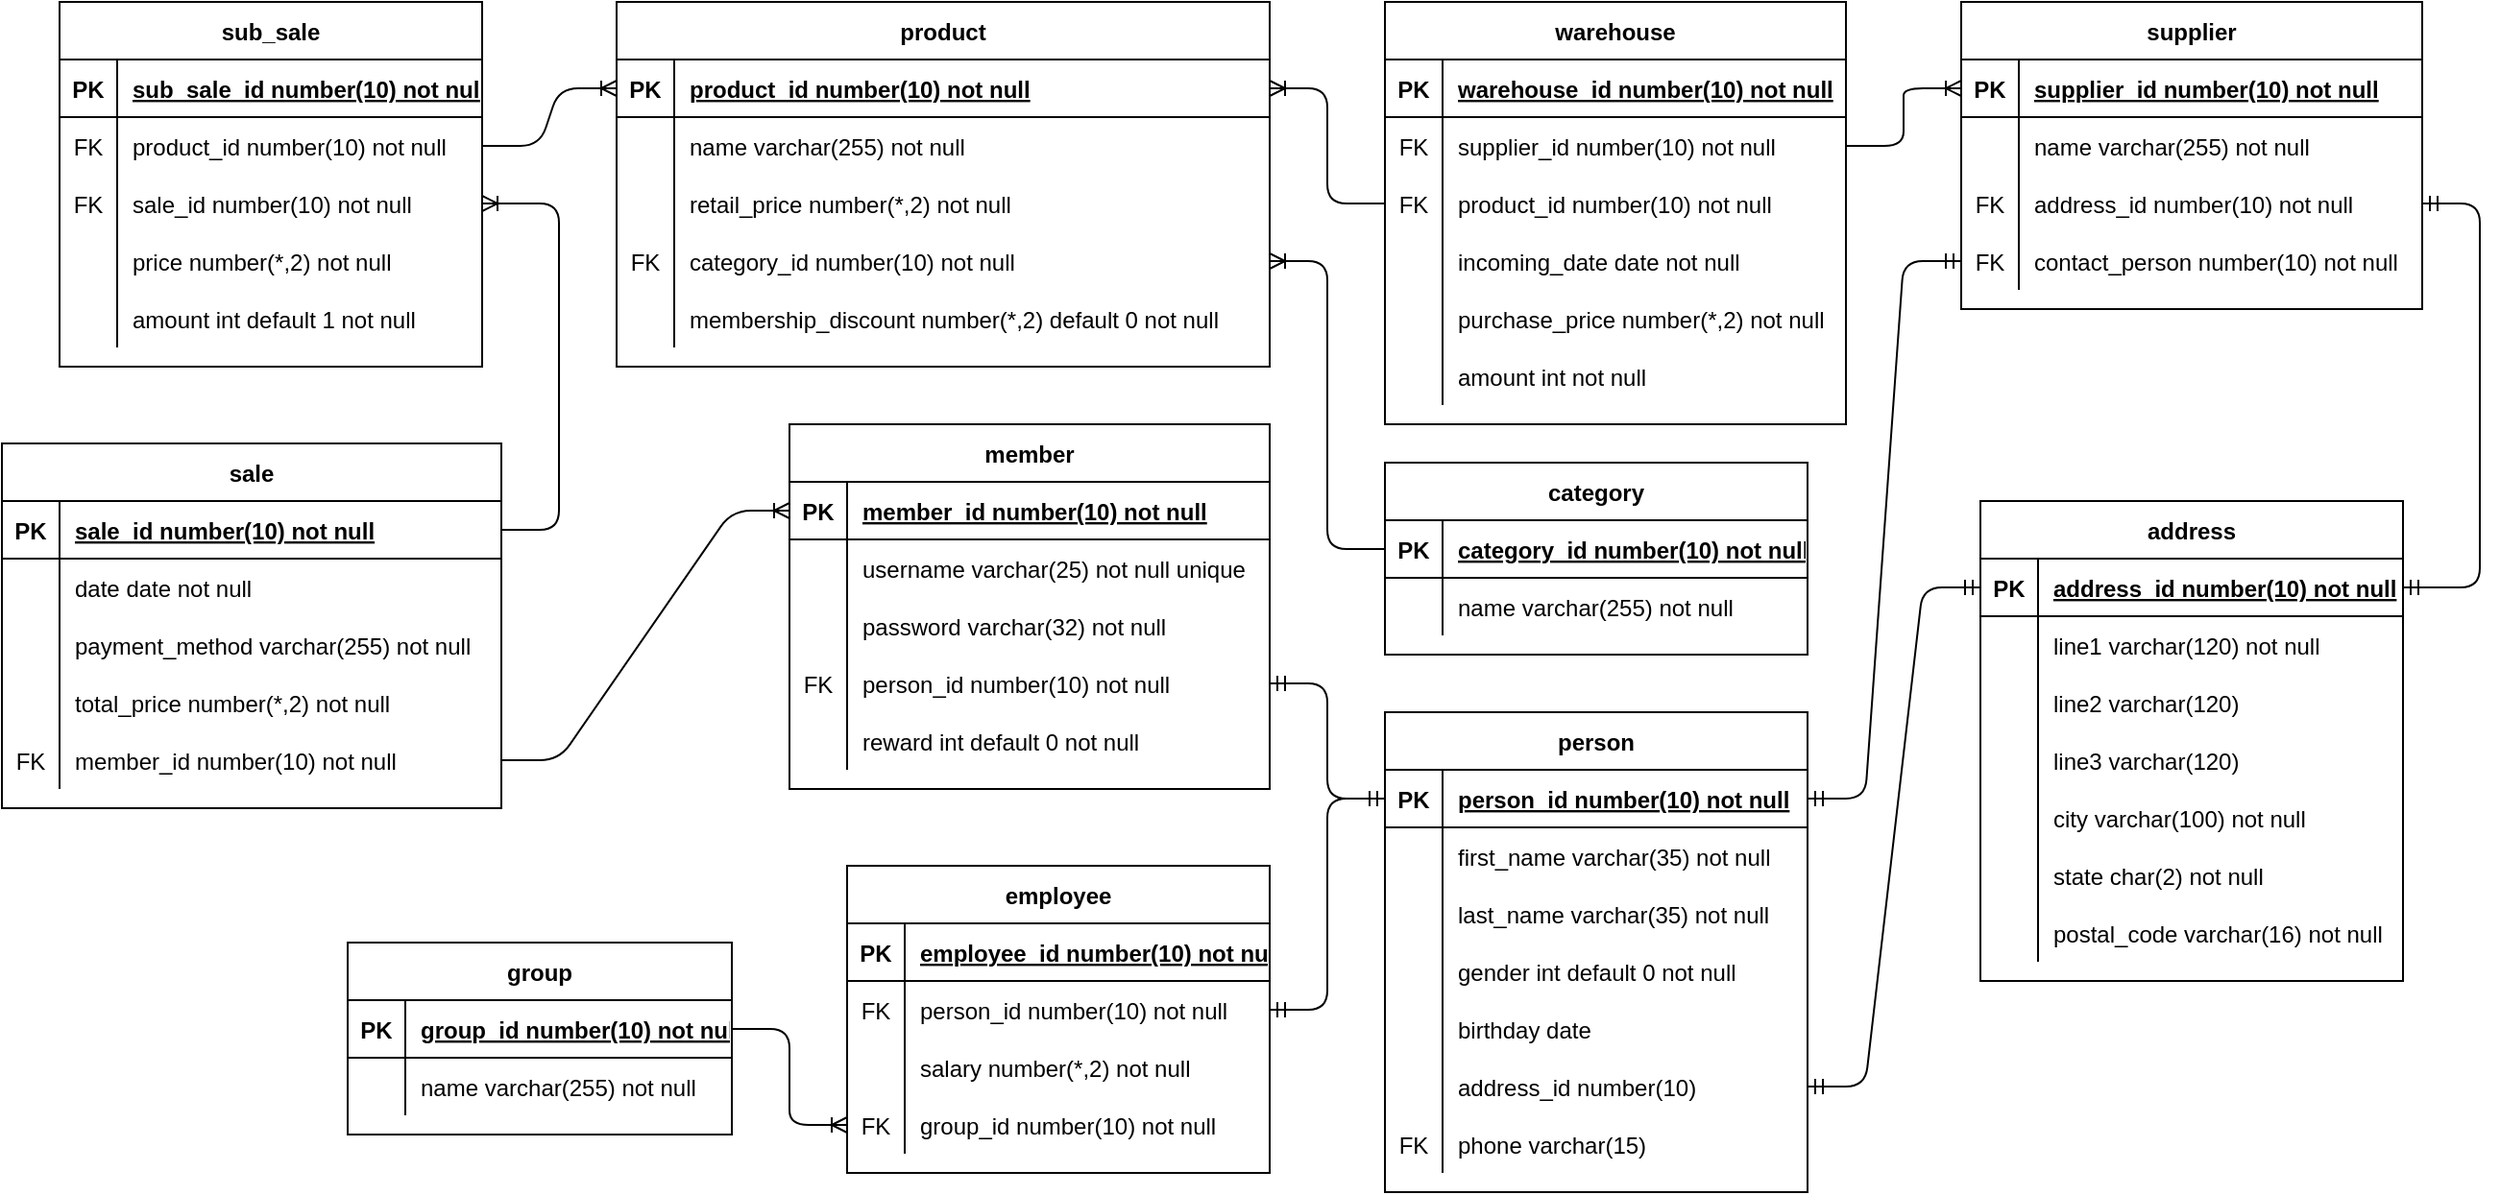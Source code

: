 <mxfile version="13.10.1" type="github">
  <diagram id="R2lEEEUBdFMjLlhIrx00" name="Page-1">
    <mxGraphModel dx="1264" dy="859" grid="1" gridSize="10" guides="1" tooltips="1" connect="1" arrows="1" fold="1" page="1" pageScale="1" pageWidth="850" pageHeight="1100" math="0" shadow="0" extFonts="Permanent Marker^https://fonts.googleapis.com/css?family=Permanent+Marker">
      <root>
        <mxCell id="0" />
        <mxCell id="1" parent="0" />
        <mxCell id="c54aU1fW1MPIw-2IBhwv-1" value="address" style="shape=table;startSize=30;container=1;collapsible=1;childLayout=tableLayout;fixedRows=1;rowLines=0;fontStyle=1;align=center;resizeLast=1;" parent="1" vertex="1">
          <mxGeometry x="1110" y="340" width="220" height="250" as="geometry" />
        </mxCell>
        <mxCell id="c54aU1fW1MPIw-2IBhwv-2" value="" style="shape=partialRectangle;collapsible=0;dropTarget=0;pointerEvents=0;fillColor=none;top=0;left=0;bottom=1;right=0;points=[[0,0.5],[1,0.5]];portConstraint=eastwest;" parent="c54aU1fW1MPIw-2IBhwv-1" vertex="1">
          <mxGeometry y="30" width="220" height="30" as="geometry" />
        </mxCell>
        <mxCell id="c54aU1fW1MPIw-2IBhwv-3" value="PK" style="shape=partialRectangle;connectable=0;fillColor=none;top=0;left=0;bottom=0;right=0;fontStyle=1;overflow=hidden;" parent="c54aU1fW1MPIw-2IBhwv-2" vertex="1">
          <mxGeometry width="30" height="30" as="geometry" />
        </mxCell>
        <mxCell id="c54aU1fW1MPIw-2IBhwv-4" value="address_id number(10) not null" style="shape=partialRectangle;connectable=0;fillColor=none;top=0;left=0;bottom=0;right=0;align=left;spacingLeft=6;fontStyle=5;overflow=hidden;" parent="c54aU1fW1MPIw-2IBhwv-2" vertex="1">
          <mxGeometry x="30" width="190" height="30" as="geometry" />
        </mxCell>
        <mxCell id="c54aU1fW1MPIw-2IBhwv-5" value="" style="shape=partialRectangle;collapsible=0;dropTarget=0;pointerEvents=0;fillColor=none;top=0;left=0;bottom=0;right=0;points=[[0,0.5],[1,0.5]];portConstraint=eastwest;" parent="c54aU1fW1MPIw-2IBhwv-1" vertex="1">
          <mxGeometry y="60" width="220" height="30" as="geometry" />
        </mxCell>
        <mxCell id="c54aU1fW1MPIw-2IBhwv-6" value="" style="shape=partialRectangle;connectable=0;fillColor=none;top=0;left=0;bottom=0;right=0;editable=1;overflow=hidden;" parent="c54aU1fW1MPIw-2IBhwv-5" vertex="1">
          <mxGeometry width="30" height="30" as="geometry" />
        </mxCell>
        <mxCell id="c54aU1fW1MPIw-2IBhwv-7" value="line1 varchar(120) not null" style="shape=partialRectangle;connectable=0;fillColor=none;top=0;left=0;bottom=0;right=0;align=left;spacingLeft=6;overflow=hidden;" parent="c54aU1fW1MPIw-2IBhwv-5" vertex="1">
          <mxGeometry x="30" width="190" height="30" as="geometry" />
        </mxCell>
        <mxCell id="c54aU1fW1MPIw-2IBhwv-8" value="" style="shape=partialRectangle;collapsible=0;dropTarget=0;pointerEvents=0;fillColor=none;top=0;left=0;bottom=0;right=0;points=[[0,0.5],[1,0.5]];portConstraint=eastwest;" parent="c54aU1fW1MPIw-2IBhwv-1" vertex="1">
          <mxGeometry y="90" width="220" height="30" as="geometry" />
        </mxCell>
        <mxCell id="c54aU1fW1MPIw-2IBhwv-9" value="" style="shape=partialRectangle;connectable=0;fillColor=none;top=0;left=0;bottom=0;right=0;editable=1;overflow=hidden;" parent="c54aU1fW1MPIw-2IBhwv-8" vertex="1">
          <mxGeometry width="30" height="30" as="geometry" />
        </mxCell>
        <mxCell id="c54aU1fW1MPIw-2IBhwv-10" value="line2 varchar(120)" style="shape=partialRectangle;connectable=0;fillColor=none;top=0;left=0;bottom=0;right=0;align=left;spacingLeft=6;overflow=hidden;" parent="c54aU1fW1MPIw-2IBhwv-8" vertex="1">
          <mxGeometry x="30" width="190" height="30" as="geometry" />
        </mxCell>
        <mxCell id="c54aU1fW1MPIw-2IBhwv-11" value="" style="shape=partialRectangle;collapsible=0;dropTarget=0;pointerEvents=0;fillColor=none;top=0;left=0;bottom=0;right=0;points=[[0,0.5],[1,0.5]];portConstraint=eastwest;" parent="c54aU1fW1MPIw-2IBhwv-1" vertex="1">
          <mxGeometry y="120" width="220" height="30" as="geometry" />
        </mxCell>
        <mxCell id="c54aU1fW1MPIw-2IBhwv-12" value="" style="shape=partialRectangle;connectable=0;fillColor=none;top=0;left=0;bottom=0;right=0;editable=1;overflow=hidden;" parent="c54aU1fW1MPIw-2IBhwv-11" vertex="1">
          <mxGeometry width="30" height="30" as="geometry" />
        </mxCell>
        <mxCell id="c54aU1fW1MPIw-2IBhwv-13" value="line3 varchar(120)" style="shape=partialRectangle;connectable=0;fillColor=none;top=0;left=0;bottom=0;right=0;align=left;spacingLeft=6;overflow=hidden;" parent="c54aU1fW1MPIw-2IBhwv-11" vertex="1">
          <mxGeometry x="30" width="190" height="30" as="geometry" />
        </mxCell>
        <mxCell id="c54aU1fW1MPIw-2IBhwv-14" value="" style="shape=partialRectangle;collapsible=0;dropTarget=0;pointerEvents=0;fillColor=none;top=0;left=0;bottom=0;right=0;points=[[0,0.5],[1,0.5]];portConstraint=eastwest;" parent="c54aU1fW1MPIw-2IBhwv-1" vertex="1">
          <mxGeometry y="150" width="220" height="30" as="geometry" />
        </mxCell>
        <mxCell id="c54aU1fW1MPIw-2IBhwv-15" value="" style="shape=partialRectangle;connectable=0;fillColor=none;top=0;left=0;bottom=0;right=0;editable=1;overflow=hidden;" parent="c54aU1fW1MPIw-2IBhwv-14" vertex="1">
          <mxGeometry width="30" height="30" as="geometry" />
        </mxCell>
        <mxCell id="c54aU1fW1MPIw-2IBhwv-16" value="city varchar(100) not null" style="shape=partialRectangle;connectable=0;fillColor=none;top=0;left=0;bottom=0;right=0;align=left;spacingLeft=6;overflow=hidden;" parent="c54aU1fW1MPIw-2IBhwv-14" vertex="1">
          <mxGeometry x="30" width="190" height="30" as="geometry" />
        </mxCell>
        <mxCell id="c54aU1fW1MPIw-2IBhwv-17" value="" style="shape=partialRectangle;collapsible=0;dropTarget=0;pointerEvents=0;fillColor=none;top=0;left=0;bottom=0;right=0;points=[[0,0.5],[1,0.5]];portConstraint=eastwest;" parent="c54aU1fW1MPIw-2IBhwv-1" vertex="1">
          <mxGeometry y="180" width="220" height="30" as="geometry" />
        </mxCell>
        <mxCell id="c54aU1fW1MPIw-2IBhwv-18" value="" style="shape=partialRectangle;connectable=0;fillColor=none;top=0;left=0;bottom=0;right=0;editable=1;overflow=hidden;" parent="c54aU1fW1MPIw-2IBhwv-17" vertex="1">
          <mxGeometry width="30" height="30" as="geometry" />
        </mxCell>
        <mxCell id="c54aU1fW1MPIw-2IBhwv-19" value="state char(2) not null" style="shape=partialRectangle;connectable=0;fillColor=none;top=0;left=0;bottom=0;right=0;align=left;spacingLeft=6;overflow=hidden;" parent="c54aU1fW1MPIw-2IBhwv-17" vertex="1">
          <mxGeometry x="30" width="190" height="30" as="geometry" />
        </mxCell>
        <mxCell id="c54aU1fW1MPIw-2IBhwv-20" value="" style="shape=partialRectangle;collapsible=0;dropTarget=0;pointerEvents=0;fillColor=none;top=0;left=0;bottom=0;right=0;points=[[0,0.5],[1,0.5]];portConstraint=eastwest;" parent="c54aU1fW1MPIw-2IBhwv-1" vertex="1">
          <mxGeometry y="210" width="220" height="30" as="geometry" />
        </mxCell>
        <mxCell id="c54aU1fW1MPIw-2IBhwv-21" value="" style="shape=partialRectangle;connectable=0;fillColor=none;top=0;left=0;bottom=0;right=0;editable=1;overflow=hidden;" parent="c54aU1fW1MPIw-2IBhwv-20" vertex="1">
          <mxGeometry width="30" height="30" as="geometry" />
        </mxCell>
        <mxCell id="c54aU1fW1MPIw-2IBhwv-22" value="postal_code varchar(16) not null" style="shape=partialRectangle;connectable=0;fillColor=none;top=0;left=0;bottom=0;right=0;align=left;spacingLeft=6;overflow=hidden;" parent="c54aU1fW1MPIw-2IBhwv-20" vertex="1">
          <mxGeometry x="30" width="190" height="30" as="geometry" />
        </mxCell>
        <mxCell id="c54aU1fW1MPIw-2IBhwv-23" value="person" style="shape=table;startSize=30;container=1;collapsible=1;childLayout=tableLayout;fixedRows=1;rowLines=0;fontStyle=1;align=center;resizeLast=1;" parent="1" vertex="1">
          <mxGeometry x="800" y="450" width="220" height="250" as="geometry" />
        </mxCell>
        <mxCell id="c54aU1fW1MPIw-2IBhwv-24" value="" style="shape=partialRectangle;collapsible=0;dropTarget=0;pointerEvents=0;fillColor=none;top=0;left=0;bottom=1;right=0;points=[[0,0.5],[1,0.5]];portConstraint=eastwest;" parent="c54aU1fW1MPIw-2IBhwv-23" vertex="1">
          <mxGeometry y="30" width="220" height="30" as="geometry" />
        </mxCell>
        <mxCell id="c54aU1fW1MPIw-2IBhwv-25" value="PK" style="shape=partialRectangle;connectable=0;fillColor=none;top=0;left=0;bottom=0;right=0;fontStyle=1;overflow=hidden;" parent="c54aU1fW1MPIw-2IBhwv-24" vertex="1">
          <mxGeometry width="30" height="30" as="geometry" />
        </mxCell>
        <mxCell id="c54aU1fW1MPIw-2IBhwv-26" value="person_id number(10) not null" style="shape=partialRectangle;connectable=0;fillColor=none;top=0;left=0;bottom=0;right=0;align=left;spacingLeft=6;fontStyle=5;overflow=hidden;" parent="c54aU1fW1MPIw-2IBhwv-24" vertex="1">
          <mxGeometry x="30" width="190" height="30" as="geometry" />
        </mxCell>
        <mxCell id="c54aU1fW1MPIw-2IBhwv-27" value="" style="shape=partialRectangle;collapsible=0;dropTarget=0;pointerEvents=0;fillColor=none;top=0;left=0;bottom=0;right=0;points=[[0,0.5],[1,0.5]];portConstraint=eastwest;" parent="c54aU1fW1MPIw-2IBhwv-23" vertex="1">
          <mxGeometry y="60" width="220" height="30" as="geometry" />
        </mxCell>
        <mxCell id="c54aU1fW1MPIw-2IBhwv-28" value="" style="shape=partialRectangle;connectable=0;fillColor=none;top=0;left=0;bottom=0;right=0;editable=1;overflow=hidden;" parent="c54aU1fW1MPIw-2IBhwv-27" vertex="1">
          <mxGeometry width="30" height="30" as="geometry" />
        </mxCell>
        <mxCell id="c54aU1fW1MPIw-2IBhwv-29" value="first_name varchar(35) not null" style="shape=partialRectangle;connectable=0;fillColor=none;top=0;left=0;bottom=0;right=0;align=left;spacingLeft=6;overflow=hidden;" parent="c54aU1fW1MPIw-2IBhwv-27" vertex="1">
          <mxGeometry x="30" width="190" height="30" as="geometry" />
        </mxCell>
        <mxCell id="c54aU1fW1MPIw-2IBhwv-30" value="" style="shape=partialRectangle;collapsible=0;dropTarget=0;pointerEvents=0;fillColor=none;top=0;left=0;bottom=0;right=0;points=[[0,0.5],[1,0.5]];portConstraint=eastwest;" parent="c54aU1fW1MPIw-2IBhwv-23" vertex="1">
          <mxGeometry y="90" width="220" height="30" as="geometry" />
        </mxCell>
        <mxCell id="c54aU1fW1MPIw-2IBhwv-31" value="" style="shape=partialRectangle;connectable=0;fillColor=none;top=0;left=0;bottom=0;right=0;editable=1;overflow=hidden;" parent="c54aU1fW1MPIw-2IBhwv-30" vertex="1">
          <mxGeometry width="30" height="30" as="geometry" />
        </mxCell>
        <mxCell id="c54aU1fW1MPIw-2IBhwv-32" value="last_name varchar(35) not null" style="shape=partialRectangle;connectable=0;fillColor=none;top=0;left=0;bottom=0;right=0;align=left;spacingLeft=6;overflow=hidden;" parent="c54aU1fW1MPIw-2IBhwv-30" vertex="1">
          <mxGeometry x="30" width="190" height="30" as="geometry" />
        </mxCell>
        <mxCell id="c54aU1fW1MPIw-2IBhwv-33" value="" style="shape=partialRectangle;collapsible=0;dropTarget=0;pointerEvents=0;fillColor=none;top=0;left=0;bottom=0;right=0;points=[[0,0.5],[1,0.5]];portConstraint=eastwest;" parent="c54aU1fW1MPIw-2IBhwv-23" vertex="1">
          <mxGeometry y="120" width="220" height="30" as="geometry" />
        </mxCell>
        <mxCell id="c54aU1fW1MPIw-2IBhwv-34" value="" style="shape=partialRectangle;connectable=0;fillColor=none;top=0;left=0;bottom=0;right=0;editable=1;overflow=hidden;" parent="c54aU1fW1MPIw-2IBhwv-33" vertex="1">
          <mxGeometry width="30" height="30" as="geometry" />
        </mxCell>
        <mxCell id="c54aU1fW1MPIw-2IBhwv-35" value="gender int default 0 not null" style="shape=partialRectangle;connectable=0;fillColor=none;top=0;left=0;bottom=0;right=0;align=left;spacingLeft=6;overflow=hidden;" parent="c54aU1fW1MPIw-2IBhwv-33" vertex="1">
          <mxGeometry x="30" width="190" height="30" as="geometry" />
        </mxCell>
        <mxCell id="c54aU1fW1MPIw-2IBhwv-36" value="" style="shape=partialRectangle;collapsible=0;dropTarget=0;pointerEvents=0;fillColor=none;top=0;left=0;bottom=0;right=0;points=[[0,0.5],[1,0.5]];portConstraint=eastwest;" parent="c54aU1fW1MPIw-2IBhwv-23" vertex="1">
          <mxGeometry y="150" width="220" height="30" as="geometry" />
        </mxCell>
        <mxCell id="c54aU1fW1MPIw-2IBhwv-37" value="" style="shape=partialRectangle;connectable=0;fillColor=none;top=0;left=0;bottom=0;right=0;editable=1;overflow=hidden;" parent="c54aU1fW1MPIw-2IBhwv-36" vertex="1">
          <mxGeometry width="30" height="30" as="geometry" />
        </mxCell>
        <mxCell id="c54aU1fW1MPIw-2IBhwv-38" value="birthday date" style="shape=partialRectangle;connectable=0;fillColor=none;top=0;left=0;bottom=0;right=0;align=left;spacingLeft=6;overflow=hidden;" parent="c54aU1fW1MPIw-2IBhwv-36" vertex="1">
          <mxGeometry x="30" width="190" height="30" as="geometry" />
        </mxCell>
        <mxCell id="c54aU1fW1MPIw-2IBhwv-39" value="" style="shape=partialRectangle;collapsible=0;dropTarget=0;pointerEvents=0;fillColor=none;top=0;left=0;bottom=0;right=0;points=[[0,0.5],[1,0.5]];portConstraint=eastwest;" parent="c54aU1fW1MPIw-2IBhwv-23" vertex="1">
          <mxGeometry y="180" width="220" height="30" as="geometry" />
        </mxCell>
        <mxCell id="c54aU1fW1MPIw-2IBhwv-40" value="" style="shape=partialRectangle;connectable=0;fillColor=none;top=0;left=0;bottom=0;right=0;editable=1;overflow=hidden;" parent="c54aU1fW1MPIw-2IBhwv-39" vertex="1">
          <mxGeometry width="30" height="30" as="geometry" />
        </mxCell>
        <mxCell id="c54aU1fW1MPIw-2IBhwv-41" value="address_id number(10)" style="shape=partialRectangle;connectable=0;fillColor=none;top=0;left=0;bottom=0;right=0;align=left;spacingLeft=6;overflow=hidden;" parent="c54aU1fW1MPIw-2IBhwv-39" vertex="1">
          <mxGeometry x="30" width="190" height="30" as="geometry" />
        </mxCell>
        <mxCell id="c54aU1fW1MPIw-2IBhwv-42" value="" style="shape=partialRectangle;collapsible=0;dropTarget=0;pointerEvents=0;fillColor=none;top=0;left=0;bottom=0;right=0;points=[[0,0.5],[1,0.5]];portConstraint=eastwest;" parent="c54aU1fW1MPIw-2IBhwv-23" vertex="1">
          <mxGeometry y="210" width="220" height="30" as="geometry" />
        </mxCell>
        <mxCell id="c54aU1fW1MPIw-2IBhwv-43" value="FK" style="shape=partialRectangle;connectable=0;fillColor=none;top=0;left=0;bottom=0;right=0;editable=1;overflow=hidden;" parent="c54aU1fW1MPIw-2IBhwv-42" vertex="1">
          <mxGeometry width="30" height="30" as="geometry" />
        </mxCell>
        <mxCell id="c54aU1fW1MPIw-2IBhwv-44" value="phone varchar(15)" style="shape=partialRectangle;connectable=0;fillColor=none;top=0;left=0;bottom=0;right=0;align=left;spacingLeft=6;overflow=hidden;" parent="c54aU1fW1MPIw-2IBhwv-42" vertex="1">
          <mxGeometry x="30" width="190" height="30" as="geometry" />
        </mxCell>
        <mxCell id="c54aU1fW1MPIw-2IBhwv-45" value="" style="edgeStyle=entityRelationEdgeStyle;fontSize=12;html=1;endArrow=ERmandOne;startArrow=ERmandOne;" parent="1" source="c54aU1fW1MPIw-2IBhwv-39" target="c54aU1fW1MPIw-2IBhwv-2" edge="1">
          <mxGeometry width="100" height="100" relative="1" as="geometry">
            <mxPoint x="-140" y="310" as="sourcePoint" />
            <mxPoint x="210" as="targetPoint" />
          </mxGeometry>
        </mxCell>
        <mxCell id="c54aU1fW1MPIw-2IBhwv-46" value="member" style="shape=table;startSize=30;container=1;collapsible=1;childLayout=tableLayout;fixedRows=1;rowLines=0;fontStyle=1;align=center;resizeLast=1;" parent="1" vertex="1">
          <mxGeometry x="490" y="300" width="250" height="190" as="geometry" />
        </mxCell>
        <mxCell id="c54aU1fW1MPIw-2IBhwv-47" value="" style="shape=partialRectangle;collapsible=0;dropTarget=0;pointerEvents=0;fillColor=none;top=0;left=0;bottom=1;right=0;points=[[0,0.5],[1,0.5]];portConstraint=eastwest;" parent="c54aU1fW1MPIw-2IBhwv-46" vertex="1">
          <mxGeometry y="30" width="250" height="30" as="geometry" />
        </mxCell>
        <mxCell id="c54aU1fW1MPIw-2IBhwv-48" value="PK" style="shape=partialRectangle;connectable=0;fillColor=none;top=0;left=0;bottom=0;right=0;fontStyle=1;overflow=hidden;" parent="c54aU1fW1MPIw-2IBhwv-47" vertex="1">
          <mxGeometry width="30" height="30" as="geometry" />
        </mxCell>
        <mxCell id="c54aU1fW1MPIw-2IBhwv-49" value="member_id number(10) not null" style="shape=partialRectangle;connectable=0;fillColor=none;top=0;left=0;bottom=0;right=0;align=left;spacingLeft=6;fontStyle=5;overflow=hidden;" parent="c54aU1fW1MPIw-2IBhwv-47" vertex="1">
          <mxGeometry x="30" width="220" height="30" as="geometry" />
        </mxCell>
        <mxCell id="c54aU1fW1MPIw-2IBhwv-50" value="" style="shape=partialRectangle;collapsible=0;dropTarget=0;pointerEvents=0;fillColor=none;top=0;left=0;bottom=0;right=0;points=[[0,0.5],[1,0.5]];portConstraint=eastwest;" parent="c54aU1fW1MPIw-2IBhwv-46" vertex="1">
          <mxGeometry y="60" width="250" height="30" as="geometry" />
        </mxCell>
        <mxCell id="c54aU1fW1MPIw-2IBhwv-51" value="" style="shape=partialRectangle;connectable=0;fillColor=none;top=0;left=0;bottom=0;right=0;editable=1;overflow=hidden;" parent="c54aU1fW1MPIw-2IBhwv-50" vertex="1">
          <mxGeometry width="30" height="30" as="geometry" />
        </mxCell>
        <mxCell id="c54aU1fW1MPIw-2IBhwv-52" value="username varchar(25) not null unique" style="shape=partialRectangle;connectable=0;fillColor=none;top=0;left=0;bottom=0;right=0;align=left;spacingLeft=6;overflow=hidden;" parent="c54aU1fW1MPIw-2IBhwv-50" vertex="1">
          <mxGeometry x="30" width="220" height="30" as="geometry" />
        </mxCell>
        <mxCell id="c54aU1fW1MPIw-2IBhwv-53" value="" style="shape=partialRectangle;collapsible=0;dropTarget=0;pointerEvents=0;fillColor=none;top=0;left=0;bottom=0;right=0;points=[[0,0.5],[1,0.5]];portConstraint=eastwest;" parent="c54aU1fW1MPIw-2IBhwv-46" vertex="1">
          <mxGeometry y="90" width="250" height="30" as="geometry" />
        </mxCell>
        <mxCell id="c54aU1fW1MPIw-2IBhwv-54" value="" style="shape=partialRectangle;connectable=0;fillColor=none;top=0;left=0;bottom=0;right=0;editable=1;overflow=hidden;" parent="c54aU1fW1MPIw-2IBhwv-53" vertex="1">
          <mxGeometry width="30" height="30" as="geometry" />
        </mxCell>
        <mxCell id="c54aU1fW1MPIw-2IBhwv-55" value="password varchar(32) not null" style="shape=partialRectangle;connectable=0;fillColor=none;top=0;left=0;bottom=0;right=0;align=left;spacingLeft=6;overflow=hidden;" parent="c54aU1fW1MPIw-2IBhwv-53" vertex="1">
          <mxGeometry x="30" width="220" height="30" as="geometry" />
        </mxCell>
        <mxCell id="c54aU1fW1MPIw-2IBhwv-56" value="" style="shape=partialRectangle;collapsible=0;dropTarget=0;pointerEvents=0;fillColor=none;top=0;left=0;bottom=0;right=0;points=[[0,0.5],[1,0.5]];portConstraint=eastwest;" parent="c54aU1fW1MPIw-2IBhwv-46" vertex="1">
          <mxGeometry y="120" width="250" height="30" as="geometry" />
        </mxCell>
        <mxCell id="c54aU1fW1MPIw-2IBhwv-57" value="FK" style="shape=partialRectangle;connectable=0;fillColor=none;top=0;left=0;bottom=0;right=0;editable=1;overflow=hidden;" parent="c54aU1fW1MPIw-2IBhwv-56" vertex="1">
          <mxGeometry width="30" height="30" as="geometry" />
        </mxCell>
        <mxCell id="c54aU1fW1MPIw-2IBhwv-58" value="person_id number(10) not null" style="shape=partialRectangle;connectable=0;fillColor=none;top=0;left=0;bottom=0;right=0;align=left;spacingLeft=6;overflow=hidden;" parent="c54aU1fW1MPIw-2IBhwv-56" vertex="1">
          <mxGeometry x="30" width="220" height="30" as="geometry" />
        </mxCell>
        <mxCell id="c54aU1fW1MPIw-2IBhwv-60" value="" style="shape=partialRectangle;collapsible=0;dropTarget=0;pointerEvents=0;fillColor=none;top=0;left=0;bottom=0;right=0;points=[[0,0.5],[1,0.5]];portConstraint=eastwest;" parent="c54aU1fW1MPIw-2IBhwv-46" vertex="1">
          <mxGeometry y="150" width="250" height="30" as="geometry" />
        </mxCell>
        <mxCell id="c54aU1fW1MPIw-2IBhwv-61" value="" style="shape=partialRectangle;connectable=0;fillColor=none;top=0;left=0;bottom=0;right=0;editable=1;overflow=hidden;" parent="c54aU1fW1MPIw-2IBhwv-60" vertex="1">
          <mxGeometry width="30" height="30" as="geometry" />
        </mxCell>
        <mxCell id="c54aU1fW1MPIw-2IBhwv-62" value="reward int default 0 not null" style="shape=partialRectangle;connectable=0;fillColor=none;top=0;left=0;bottom=0;right=0;align=left;spacingLeft=6;overflow=hidden;" parent="c54aU1fW1MPIw-2IBhwv-60" vertex="1">
          <mxGeometry x="30" width="220" height="30" as="geometry" />
        </mxCell>
        <mxCell id="c54aU1fW1MPIw-2IBhwv-63" value="" style="edgeStyle=entityRelationEdgeStyle;fontSize=12;html=1;endArrow=ERmandOne;startArrow=ERmandOne;" parent="1" source="c54aU1fW1MPIw-2IBhwv-24" target="c54aU1fW1MPIw-2IBhwv-56" edge="1">
          <mxGeometry width="100" height="100" relative="1" as="geometry">
            <mxPoint x="350" y="90" as="sourcePoint" />
            <mxPoint x="450" y="-10" as="targetPoint" />
          </mxGeometry>
        </mxCell>
        <mxCell id="c54aU1fW1MPIw-2IBhwv-65" value="employee" style="shape=table;startSize=30;container=1;collapsible=1;childLayout=tableLayout;fixedRows=1;rowLines=0;fontStyle=1;align=center;resizeLast=1;" parent="1" vertex="1">
          <mxGeometry x="520" y="530" width="220" height="160" as="geometry" />
        </mxCell>
        <mxCell id="c54aU1fW1MPIw-2IBhwv-66" value="" style="shape=partialRectangle;collapsible=0;dropTarget=0;pointerEvents=0;fillColor=none;top=0;left=0;bottom=1;right=0;points=[[0,0.5],[1,0.5]];portConstraint=eastwest;" parent="c54aU1fW1MPIw-2IBhwv-65" vertex="1">
          <mxGeometry y="30" width="220" height="30" as="geometry" />
        </mxCell>
        <mxCell id="c54aU1fW1MPIw-2IBhwv-67" value="PK" style="shape=partialRectangle;connectable=0;fillColor=none;top=0;left=0;bottom=0;right=0;fontStyle=1;overflow=hidden;" parent="c54aU1fW1MPIw-2IBhwv-66" vertex="1">
          <mxGeometry width="30" height="30" as="geometry" />
        </mxCell>
        <mxCell id="c54aU1fW1MPIw-2IBhwv-68" value="employee_id number(10) not null" style="shape=partialRectangle;connectable=0;fillColor=none;top=0;left=0;bottom=0;right=0;align=left;spacingLeft=6;fontStyle=5;overflow=hidden;" parent="c54aU1fW1MPIw-2IBhwv-66" vertex="1">
          <mxGeometry x="30" width="190" height="30" as="geometry" />
        </mxCell>
        <mxCell id="c54aU1fW1MPIw-2IBhwv-69" value="" style="shape=partialRectangle;collapsible=0;dropTarget=0;pointerEvents=0;fillColor=none;top=0;left=0;bottom=0;right=0;points=[[0,0.5],[1,0.5]];portConstraint=eastwest;" parent="c54aU1fW1MPIw-2IBhwv-65" vertex="1">
          <mxGeometry y="60" width="220" height="30" as="geometry" />
        </mxCell>
        <mxCell id="c54aU1fW1MPIw-2IBhwv-70" value="FK" style="shape=partialRectangle;connectable=0;fillColor=none;top=0;left=0;bottom=0;right=0;editable=1;overflow=hidden;" parent="c54aU1fW1MPIw-2IBhwv-69" vertex="1">
          <mxGeometry width="30" height="30" as="geometry" />
        </mxCell>
        <mxCell id="c54aU1fW1MPIw-2IBhwv-71" value="person_id number(10) not null" style="shape=partialRectangle;connectable=0;fillColor=none;top=0;left=0;bottom=0;right=0;align=left;spacingLeft=6;overflow=hidden;" parent="c54aU1fW1MPIw-2IBhwv-69" vertex="1">
          <mxGeometry x="30" width="190" height="30" as="geometry" />
        </mxCell>
        <mxCell id="c54aU1fW1MPIw-2IBhwv-72" value="" style="shape=partialRectangle;collapsible=0;dropTarget=0;pointerEvents=0;fillColor=none;top=0;left=0;bottom=0;right=0;points=[[0,0.5],[1,0.5]];portConstraint=eastwest;" parent="c54aU1fW1MPIw-2IBhwv-65" vertex="1">
          <mxGeometry y="90" width="220" height="30" as="geometry" />
        </mxCell>
        <mxCell id="c54aU1fW1MPIw-2IBhwv-73" value="" style="shape=partialRectangle;connectable=0;fillColor=none;top=0;left=0;bottom=0;right=0;editable=1;overflow=hidden;" parent="c54aU1fW1MPIw-2IBhwv-72" vertex="1">
          <mxGeometry width="30" height="30" as="geometry" />
        </mxCell>
        <mxCell id="c54aU1fW1MPIw-2IBhwv-74" value="salary number(*,2) not null" style="shape=partialRectangle;connectable=0;fillColor=none;top=0;left=0;bottom=0;right=0;align=left;spacingLeft=6;overflow=hidden;" parent="c54aU1fW1MPIw-2IBhwv-72" vertex="1">
          <mxGeometry x="30" width="190" height="30" as="geometry" />
        </mxCell>
        <mxCell id="c54aU1fW1MPIw-2IBhwv-75" value="" style="shape=partialRectangle;collapsible=0;dropTarget=0;pointerEvents=0;fillColor=none;top=0;left=0;bottom=0;right=0;points=[[0,0.5],[1,0.5]];portConstraint=eastwest;" parent="c54aU1fW1MPIw-2IBhwv-65" vertex="1">
          <mxGeometry y="120" width="220" height="30" as="geometry" />
        </mxCell>
        <mxCell id="c54aU1fW1MPIw-2IBhwv-76" value="FK" style="shape=partialRectangle;connectable=0;fillColor=none;top=0;left=0;bottom=0;right=0;editable=1;overflow=hidden;" parent="c54aU1fW1MPIw-2IBhwv-75" vertex="1">
          <mxGeometry width="30" height="30" as="geometry" />
        </mxCell>
        <mxCell id="c54aU1fW1MPIw-2IBhwv-77" value="group_id number(10) not null" style="shape=partialRectangle;connectable=0;fillColor=none;top=0;left=0;bottom=0;right=0;align=left;spacingLeft=6;overflow=hidden;" parent="c54aU1fW1MPIw-2IBhwv-75" vertex="1">
          <mxGeometry x="30" width="190" height="30" as="geometry" />
        </mxCell>
        <mxCell id="c54aU1fW1MPIw-2IBhwv-78" value="" style="edgeStyle=entityRelationEdgeStyle;fontSize=12;html=1;endArrow=ERmandOne;startArrow=ERmandOne;" parent="1" source="c54aU1fW1MPIw-2IBhwv-24" target="c54aU1fW1MPIw-2IBhwv-69" edge="1">
          <mxGeometry width="100" height="100" relative="1" as="geometry">
            <mxPoint x="210" y="455" as="sourcePoint" />
            <mxPoint x="150" y="225" as="targetPoint" />
          </mxGeometry>
        </mxCell>
        <mxCell id="c54aU1fW1MPIw-2IBhwv-79" value="group" style="shape=table;startSize=30;container=1;collapsible=1;childLayout=tableLayout;fixedRows=1;rowLines=0;fontStyle=1;align=center;resizeLast=1;" parent="1" vertex="1">
          <mxGeometry x="260" y="570" width="200" height="100" as="geometry" />
        </mxCell>
        <mxCell id="c54aU1fW1MPIw-2IBhwv-80" value="" style="shape=partialRectangle;collapsible=0;dropTarget=0;pointerEvents=0;fillColor=none;top=0;left=0;bottom=1;right=0;points=[[0,0.5],[1,0.5]];portConstraint=eastwest;" parent="c54aU1fW1MPIw-2IBhwv-79" vertex="1">
          <mxGeometry y="30" width="200" height="30" as="geometry" />
        </mxCell>
        <mxCell id="c54aU1fW1MPIw-2IBhwv-81" value="PK" style="shape=partialRectangle;connectable=0;fillColor=none;top=0;left=0;bottom=0;right=0;fontStyle=1;overflow=hidden;" parent="c54aU1fW1MPIw-2IBhwv-80" vertex="1">
          <mxGeometry width="30" height="30" as="geometry" />
        </mxCell>
        <mxCell id="c54aU1fW1MPIw-2IBhwv-82" value="group_id number(10) not null" style="shape=partialRectangle;connectable=0;fillColor=none;top=0;left=0;bottom=0;right=0;align=left;spacingLeft=6;fontStyle=5;overflow=hidden;" parent="c54aU1fW1MPIw-2IBhwv-80" vertex="1">
          <mxGeometry x="30" width="170" height="30" as="geometry" />
        </mxCell>
        <mxCell id="c54aU1fW1MPIw-2IBhwv-83" value="" style="shape=partialRectangle;collapsible=0;dropTarget=0;pointerEvents=0;fillColor=none;top=0;left=0;bottom=0;right=0;points=[[0,0.5],[1,0.5]];portConstraint=eastwest;" parent="c54aU1fW1MPIw-2IBhwv-79" vertex="1">
          <mxGeometry y="60" width="200" height="30" as="geometry" />
        </mxCell>
        <mxCell id="c54aU1fW1MPIw-2IBhwv-84" value="" style="shape=partialRectangle;connectable=0;fillColor=none;top=0;left=0;bottom=0;right=0;editable=1;overflow=hidden;" parent="c54aU1fW1MPIw-2IBhwv-83" vertex="1">
          <mxGeometry width="30" height="30" as="geometry" />
        </mxCell>
        <mxCell id="c54aU1fW1MPIw-2IBhwv-85" value="name varchar(255) not null" style="shape=partialRectangle;connectable=0;fillColor=none;top=0;left=0;bottom=0;right=0;align=left;spacingLeft=6;overflow=hidden;" parent="c54aU1fW1MPIw-2IBhwv-83" vertex="1">
          <mxGeometry x="30" width="170" height="30" as="geometry" />
        </mxCell>
        <mxCell id="c54aU1fW1MPIw-2IBhwv-92" value="" style="edgeStyle=entityRelationEdgeStyle;fontSize=12;html=1;endArrow=ERoneToMany;" parent="1" source="c54aU1fW1MPIw-2IBhwv-80" target="c54aU1fW1MPIw-2IBhwv-75" edge="1">
          <mxGeometry width="100" height="100" relative="1" as="geometry">
            <mxPoint x="240" y="780" as="sourcePoint" />
            <mxPoint x="340" y="435" as="targetPoint" />
          </mxGeometry>
        </mxCell>
        <mxCell id="c54aU1fW1MPIw-2IBhwv-93" value="category" style="shape=table;startSize=30;container=1;collapsible=1;childLayout=tableLayout;fixedRows=1;rowLines=0;fontStyle=1;align=center;resizeLast=1;" parent="1" vertex="1">
          <mxGeometry x="800" y="320" width="220" height="100" as="geometry" />
        </mxCell>
        <mxCell id="c54aU1fW1MPIw-2IBhwv-94" value="" style="shape=partialRectangle;collapsible=0;dropTarget=0;pointerEvents=0;fillColor=none;top=0;left=0;bottom=1;right=0;points=[[0,0.5],[1,0.5]];portConstraint=eastwest;" parent="c54aU1fW1MPIw-2IBhwv-93" vertex="1">
          <mxGeometry y="30" width="220" height="30" as="geometry" />
        </mxCell>
        <mxCell id="c54aU1fW1MPIw-2IBhwv-95" value="PK" style="shape=partialRectangle;connectable=0;fillColor=none;top=0;left=0;bottom=0;right=0;fontStyle=1;overflow=hidden;" parent="c54aU1fW1MPIw-2IBhwv-94" vertex="1">
          <mxGeometry width="30" height="30" as="geometry" />
        </mxCell>
        <mxCell id="c54aU1fW1MPIw-2IBhwv-96" value="category_id number(10) not null" style="shape=partialRectangle;connectable=0;fillColor=none;top=0;left=0;bottom=0;right=0;align=left;spacingLeft=6;fontStyle=5;overflow=hidden;" parent="c54aU1fW1MPIw-2IBhwv-94" vertex="1">
          <mxGeometry x="30" width="190" height="30" as="geometry" />
        </mxCell>
        <mxCell id="c54aU1fW1MPIw-2IBhwv-97" value="" style="shape=partialRectangle;collapsible=0;dropTarget=0;pointerEvents=0;fillColor=none;top=0;left=0;bottom=0;right=0;points=[[0,0.5],[1,0.5]];portConstraint=eastwest;" parent="c54aU1fW1MPIw-2IBhwv-93" vertex="1">
          <mxGeometry y="60" width="220" height="30" as="geometry" />
        </mxCell>
        <mxCell id="c54aU1fW1MPIw-2IBhwv-98" value="" style="shape=partialRectangle;connectable=0;fillColor=none;top=0;left=0;bottom=0;right=0;editable=1;overflow=hidden;" parent="c54aU1fW1MPIw-2IBhwv-97" vertex="1">
          <mxGeometry width="30" height="30" as="geometry" />
        </mxCell>
        <mxCell id="c54aU1fW1MPIw-2IBhwv-99" value="name varchar(255) not null" style="shape=partialRectangle;connectable=0;fillColor=none;top=0;left=0;bottom=0;right=0;align=left;spacingLeft=6;overflow=hidden;" parent="c54aU1fW1MPIw-2IBhwv-97" vertex="1">
          <mxGeometry x="30" width="190" height="30" as="geometry" />
        </mxCell>
        <mxCell id="c54aU1fW1MPIw-2IBhwv-106" value="product" style="shape=table;startSize=30;container=1;collapsible=1;childLayout=tableLayout;fixedRows=1;rowLines=0;fontStyle=1;align=center;resizeLast=1;" parent="1" vertex="1">
          <mxGeometry x="400" y="80" width="340" height="190" as="geometry" />
        </mxCell>
        <mxCell id="c54aU1fW1MPIw-2IBhwv-107" value="" style="shape=partialRectangle;collapsible=0;dropTarget=0;pointerEvents=0;fillColor=none;top=0;left=0;bottom=1;right=0;points=[[0,0.5],[1,0.5]];portConstraint=eastwest;" parent="c54aU1fW1MPIw-2IBhwv-106" vertex="1">
          <mxGeometry y="30" width="340" height="30" as="geometry" />
        </mxCell>
        <mxCell id="c54aU1fW1MPIw-2IBhwv-108" value="PK" style="shape=partialRectangle;connectable=0;fillColor=none;top=0;left=0;bottom=0;right=0;fontStyle=1;overflow=hidden;" parent="c54aU1fW1MPIw-2IBhwv-107" vertex="1">
          <mxGeometry width="30" height="30" as="geometry" />
        </mxCell>
        <mxCell id="c54aU1fW1MPIw-2IBhwv-109" value="product_id number(10) not null" style="shape=partialRectangle;connectable=0;fillColor=none;top=0;left=0;bottom=0;right=0;align=left;spacingLeft=6;fontStyle=5;overflow=hidden;" parent="c54aU1fW1MPIw-2IBhwv-107" vertex="1">
          <mxGeometry x="30" width="310" height="30" as="geometry" />
        </mxCell>
        <mxCell id="c54aU1fW1MPIw-2IBhwv-110" value="" style="shape=partialRectangle;collapsible=0;dropTarget=0;pointerEvents=0;fillColor=none;top=0;left=0;bottom=0;right=0;points=[[0,0.5],[1,0.5]];portConstraint=eastwest;" parent="c54aU1fW1MPIw-2IBhwv-106" vertex="1">
          <mxGeometry y="60" width="340" height="30" as="geometry" />
        </mxCell>
        <mxCell id="c54aU1fW1MPIw-2IBhwv-111" value="" style="shape=partialRectangle;connectable=0;fillColor=none;top=0;left=0;bottom=0;right=0;editable=1;overflow=hidden;" parent="c54aU1fW1MPIw-2IBhwv-110" vertex="1">
          <mxGeometry width="30" height="30" as="geometry" />
        </mxCell>
        <mxCell id="c54aU1fW1MPIw-2IBhwv-112" value="name varchar(255) not null" style="shape=partialRectangle;connectable=0;fillColor=none;top=0;left=0;bottom=0;right=0;align=left;spacingLeft=6;overflow=hidden;" parent="c54aU1fW1MPIw-2IBhwv-110" vertex="1">
          <mxGeometry x="30" width="310" height="30" as="geometry" />
        </mxCell>
        <mxCell id="c54aU1fW1MPIw-2IBhwv-113" value="" style="shape=partialRectangle;collapsible=0;dropTarget=0;pointerEvents=0;fillColor=none;top=0;left=0;bottom=0;right=0;points=[[0,0.5],[1,0.5]];portConstraint=eastwest;" parent="c54aU1fW1MPIw-2IBhwv-106" vertex="1">
          <mxGeometry y="90" width="340" height="30" as="geometry" />
        </mxCell>
        <mxCell id="c54aU1fW1MPIw-2IBhwv-114" value="" style="shape=partialRectangle;connectable=0;fillColor=none;top=0;left=0;bottom=0;right=0;editable=1;overflow=hidden;" parent="c54aU1fW1MPIw-2IBhwv-113" vertex="1">
          <mxGeometry width="30" height="30" as="geometry" />
        </mxCell>
        <mxCell id="c54aU1fW1MPIw-2IBhwv-115" value="retail_price number(*,2) not null" style="shape=partialRectangle;connectable=0;fillColor=none;top=0;left=0;bottom=0;right=0;align=left;spacingLeft=6;overflow=hidden;" parent="c54aU1fW1MPIw-2IBhwv-113" vertex="1">
          <mxGeometry x="30" width="310" height="30" as="geometry" />
        </mxCell>
        <mxCell id="c54aU1fW1MPIw-2IBhwv-116" value="" style="shape=partialRectangle;collapsible=0;dropTarget=0;pointerEvents=0;fillColor=none;top=0;left=0;bottom=0;right=0;points=[[0,0.5],[1,0.5]];portConstraint=eastwest;" parent="c54aU1fW1MPIw-2IBhwv-106" vertex="1">
          <mxGeometry y="120" width="340" height="30" as="geometry" />
        </mxCell>
        <mxCell id="c54aU1fW1MPIw-2IBhwv-117" value="FK" style="shape=partialRectangle;connectable=0;fillColor=none;top=0;left=0;bottom=0;right=0;editable=1;overflow=hidden;" parent="c54aU1fW1MPIw-2IBhwv-116" vertex="1">
          <mxGeometry width="30" height="30" as="geometry" />
        </mxCell>
        <mxCell id="c54aU1fW1MPIw-2IBhwv-118" value="category_id number(10) not null" style="shape=partialRectangle;connectable=0;fillColor=none;top=0;left=0;bottom=0;right=0;align=left;spacingLeft=6;overflow=hidden;" parent="c54aU1fW1MPIw-2IBhwv-116" vertex="1">
          <mxGeometry x="30" width="310" height="30" as="geometry" />
        </mxCell>
        <mxCell id="c54aU1fW1MPIw-2IBhwv-119" value="" style="shape=partialRectangle;collapsible=0;dropTarget=0;pointerEvents=0;fillColor=none;top=0;left=0;bottom=0;right=0;points=[[0,0.5],[1,0.5]];portConstraint=eastwest;" parent="c54aU1fW1MPIw-2IBhwv-106" vertex="1">
          <mxGeometry y="150" width="340" height="30" as="geometry" />
        </mxCell>
        <mxCell id="c54aU1fW1MPIw-2IBhwv-120" value="" style="shape=partialRectangle;connectable=0;fillColor=none;top=0;left=0;bottom=0;right=0;editable=1;overflow=hidden;" parent="c54aU1fW1MPIw-2IBhwv-119" vertex="1">
          <mxGeometry width="30" height="30" as="geometry" />
        </mxCell>
        <mxCell id="c54aU1fW1MPIw-2IBhwv-121" value="membership_discount number(*,2) default 0 not null" style="shape=partialRectangle;connectable=0;fillColor=none;top=0;left=0;bottom=0;right=0;align=left;spacingLeft=6;overflow=hidden;" parent="c54aU1fW1MPIw-2IBhwv-119" vertex="1">
          <mxGeometry x="30" width="310" height="30" as="geometry" />
        </mxCell>
        <mxCell id="c54aU1fW1MPIw-2IBhwv-125" value="" style="edgeStyle=entityRelationEdgeStyle;fontSize=12;html=1;endArrow=ERoneToMany;" parent="1" source="c54aU1fW1MPIw-2IBhwv-94" target="c54aU1fW1MPIw-2IBhwv-116" edge="1">
          <mxGeometry width="100" height="100" relative="1" as="geometry">
            <mxPoint x="1040" y="620" as="sourcePoint" />
            <mxPoint x="1040" y="490" as="targetPoint" />
          </mxGeometry>
        </mxCell>
        <mxCell id="c54aU1fW1MPIw-2IBhwv-127" value="supplier" style="shape=table;startSize=30;container=1;collapsible=1;childLayout=tableLayout;fixedRows=1;rowLines=0;fontStyle=1;align=center;resizeLast=1;" parent="1" vertex="1">
          <mxGeometry x="1100" y="80" width="240" height="160" as="geometry" />
        </mxCell>
        <mxCell id="c54aU1fW1MPIw-2IBhwv-128" value="" style="shape=partialRectangle;collapsible=0;dropTarget=0;pointerEvents=0;fillColor=none;top=0;left=0;bottom=1;right=0;points=[[0,0.5],[1,0.5]];portConstraint=eastwest;" parent="c54aU1fW1MPIw-2IBhwv-127" vertex="1">
          <mxGeometry y="30" width="240" height="30" as="geometry" />
        </mxCell>
        <mxCell id="c54aU1fW1MPIw-2IBhwv-129" value="PK" style="shape=partialRectangle;connectable=0;fillColor=none;top=0;left=0;bottom=0;right=0;fontStyle=1;overflow=hidden;" parent="c54aU1fW1MPIw-2IBhwv-128" vertex="1">
          <mxGeometry width="30" height="30" as="geometry" />
        </mxCell>
        <mxCell id="c54aU1fW1MPIw-2IBhwv-130" value="supplier_id number(10) not null" style="shape=partialRectangle;connectable=0;fillColor=none;top=0;left=0;bottom=0;right=0;align=left;spacingLeft=6;fontStyle=5;overflow=hidden;" parent="c54aU1fW1MPIw-2IBhwv-128" vertex="1">
          <mxGeometry x="30" width="210" height="30" as="geometry" />
        </mxCell>
        <mxCell id="c54aU1fW1MPIw-2IBhwv-131" value="" style="shape=partialRectangle;collapsible=0;dropTarget=0;pointerEvents=0;fillColor=none;top=0;left=0;bottom=0;right=0;points=[[0,0.5],[1,0.5]];portConstraint=eastwest;" parent="c54aU1fW1MPIw-2IBhwv-127" vertex="1">
          <mxGeometry y="60" width="240" height="30" as="geometry" />
        </mxCell>
        <mxCell id="c54aU1fW1MPIw-2IBhwv-132" value="" style="shape=partialRectangle;connectable=0;fillColor=none;top=0;left=0;bottom=0;right=0;editable=1;overflow=hidden;" parent="c54aU1fW1MPIw-2IBhwv-131" vertex="1">
          <mxGeometry width="30" height="30" as="geometry" />
        </mxCell>
        <mxCell id="c54aU1fW1MPIw-2IBhwv-133" value="name varchar(255) not null" style="shape=partialRectangle;connectable=0;fillColor=none;top=0;left=0;bottom=0;right=0;align=left;spacingLeft=6;overflow=hidden;" parent="c54aU1fW1MPIw-2IBhwv-131" vertex="1">
          <mxGeometry x="30" width="210" height="30" as="geometry" />
        </mxCell>
        <mxCell id="c54aU1fW1MPIw-2IBhwv-134" value="" style="shape=partialRectangle;collapsible=0;dropTarget=0;pointerEvents=0;fillColor=none;top=0;left=0;bottom=0;right=0;points=[[0,0.5],[1,0.5]];portConstraint=eastwest;" parent="c54aU1fW1MPIw-2IBhwv-127" vertex="1">
          <mxGeometry y="90" width="240" height="30" as="geometry" />
        </mxCell>
        <mxCell id="c54aU1fW1MPIw-2IBhwv-135" value="FK" style="shape=partialRectangle;connectable=0;fillColor=none;top=0;left=0;bottom=0;right=0;editable=1;overflow=hidden;" parent="c54aU1fW1MPIw-2IBhwv-134" vertex="1">
          <mxGeometry width="30" height="30" as="geometry" />
        </mxCell>
        <mxCell id="c54aU1fW1MPIw-2IBhwv-136" value="address_id number(10) not null" style="shape=partialRectangle;connectable=0;fillColor=none;top=0;left=0;bottom=0;right=0;align=left;spacingLeft=6;overflow=hidden;" parent="c54aU1fW1MPIw-2IBhwv-134" vertex="1">
          <mxGeometry x="30" width="210" height="30" as="geometry" />
        </mxCell>
        <mxCell id="c54aU1fW1MPIw-2IBhwv-137" value="" style="shape=partialRectangle;collapsible=0;dropTarget=0;pointerEvents=0;fillColor=none;top=0;left=0;bottom=0;right=0;points=[[0,0.5],[1,0.5]];portConstraint=eastwest;" parent="c54aU1fW1MPIw-2IBhwv-127" vertex="1">
          <mxGeometry y="120" width="240" height="30" as="geometry" />
        </mxCell>
        <mxCell id="c54aU1fW1MPIw-2IBhwv-138" value="FK" style="shape=partialRectangle;connectable=0;fillColor=none;top=0;left=0;bottom=0;right=0;editable=1;overflow=hidden;" parent="c54aU1fW1MPIw-2IBhwv-137" vertex="1">
          <mxGeometry width="30" height="30" as="geometry" />
        </mxCell>
        <mxCell id="c54aU1fW1MPIw-2IBhwv-139" value="contact_person number(10) not null" style="shape=partialRectangle;connectable=0;fillColor=none;top=0;left=0;bottom=0;right=0;align=left;spacingLeft=6;overflow=hidden;" parent="c54aU1fW1MPIw-2IBhwv-137" vertex="1">
          <mxGeometry x="30" width="210" height="30" as="geometry" />
        </mxCell>
        <mxCell id="c54aU1fW1MPIw-2IBhwv-140" value="" style="edgeStyle=entityRelationEdgeStyle;fontSize=12;html=1;endArrow=ERmandOne;startArrow=ERmandOne;" parent="1" source="c54aU1fW1MPIw-2IBhwv-2" target="c54aU1fW1MPIw-2IBhwv-134" edge="1">
          <mxGeometry width="100" height="100" relative="1" as="geometry">
            <mxPoint x="210" y="455" as="sourcePoint" />
            <mxPoint x="150" y="225" as="targetPoint" />
          </mxGeometry>
        </mxCell>
        <mxCell id="c54aU1fW1MPIw-2IBhwv-141" value="" style="edgeStyle=entityRelationEdgeStyle;fontSize=12;html=1;endArrow=ERmandOne;startArrow=ERmandOne;" parent="1" source="c54aU1fW1MPIw-2IBhwv-24" target="c54aU1fW1MPIw-2IBhwv-137" edge="1">
          <mxGeometry width="100" height="100" relative="1" as="geometry">
            <mxPoint x="450" y="135" as="sourcePoint" />
            <mxPoint x="350" y="795" as="targetPoint" />
          </mxGeometry>
        </mxCell>
        <mxCell id="c54aU1fW1MPIw-2IBhwv-142" value="warehouse" style="shape=table;startSize=30;container=1;collapsible=1;childLayout=tableLayout;fixedRows=1;rowLines=0;fontStyle=1;align=center;resizeLast=1;" parent="1" vertex="1">
          <mxGeometry x="800" y="80" width="240.0" height="220" as="geometry" />
        </mxCell>
        <mxCell id="c54aU1fW1MPIw-2IBhwv-143" value="" style="shape=partialRectangle;collapsible=0;dropTarget=0;pointerEvents=0;fillColor=none;top=0;left=0;bottom=1;right=0;points=[[0,0.5],[1,0.5]];portConstraint=eastwest;" parent="c54aU1fW1MPIw-2IBhwv-142" vertex="1">
          <mxGeometry y="30" width="240.0" height="30" as="geometry" />
        </mxCell>
        <mxCell id="c54aU1fW1MPIw-2IBhwv-144" value="PK" style="shape=partialRectangle;connectable=0;fillColor=none;top=0;left=0;bottom=0;right=0;fontStyle=1;overflow=hidden;" parent="c54aU1fW1MPIw-2IBhwv-143" vertex="1">
          <mxGeometry width="30" height="30" as="geometry" />
        </mxCell>
        <mxCell id="c54aU1fW1MPIw-2IBhwv-145" value="warehouse_id number(10) not null" style="shape=partialRectangle;connectable=0;fillColor=none;top=0;left=0;bottom=0;right=0;align=left;spacingLeft=6;fontStyle=5;overflow=hidden;" parent="c54aU1fW1MPIw-2IBhwv-143" vertex="1">
          <mxGeometry x="30" width="210.0" height="30" as="geometry" />
        </mxCell>
        <mxCell id="c54aU1fW1MPIw-2IBhwv-146" value="" style="shape=partialRectangle;collapsible=0;dropTarget=0;pointerEvents=0;fillColor=none;top=0;left=0;bottom=0;right=0;points=[[0,0.5],[1,0.5]];portConstraint=eastwest;" parent="c54aU1fW1MPIw-2IBhwv-142" vertex="1">
          <mxGeometry y="60" width="240.0" height="30" as="geometry" />
        </mxCell>
        <mxCell id="c54aU1fW1MPIw-2IBhwv-147" value="FK" style="shape=partialRectangle;connectable=0;fillColor=none;top=0;left=0;bottom=0;right=0;editable=1;overflow=hidden;" parent="c54aU1fW1MPIw-2IBhwv-146" vertex="1">
          <mxGeometry width="30" height="30" as="geometry" />
        </mxCell>
        <mxCell id="c54aU1fW1MPIw-2IBhwv-148" value="supplier_id number(10) not null" style="shape=partialRectangle;connectable=0;fillColor=none;top=0;left=0;bottom=0;right=0;align=left;spacingLeft=6;overflow=hidden;" parent="c54aU1fW1MPIw-2IBhwv-146" vertex="1">
          <mxGeometry x="30" width="210.0" height="30" as="geometry" />
        </mxCell>
        <mxCell id="c54aU1fW1MPIw-2IBhwv-149" value="" style="shape=partialRectangle;collapsible=0;dropTarget=0;pointerEvents=0;fillColor=none;top=0;left=0;bottom=0;right=0;points=[[0,0.5],[1,0.5]];portConstraint=eastwest;" parent="c54aU1fW1MPIw-2IBhwv-142" vertex="1">
          <mxGeometry y="90" width="240.0" height="30" as="geometry" />
        </mxCell>
        <mxCell id="c54aU1fW1MPIw-2IBhwv-150" value="FK" style="shape=partialRectangle;connectable=0;fillColor=none;top=0;left=0;bottom=0;right=0;editable=1;overflow=hidden;" parent="c54aU1fW1MPIw-2IBhwv-149" vertex="1">
          <mxGeometry width="30" height="30" as="geometry" />
        </mxCell>
        <mxCell id="c54aU1fW1MPIw-2IBhwv-151" value="product_id number(10) not null" style="shape=partialRectangle;connectable=0;fillColor=none;top=0;left=0;bottom=0;right=0;align=left;spacingLeft=6;overflow=hidden;" parent="c54aU1fW1MPIw-2IBhwv-149" vertex="1">
          <mxGeometry x="30" width="210.0" height="30" as="geometry" />
        </mxCell>
        <mxCell id="c54aU1fW1MPIw-2IBhwv-152" value="" style="shape=partialRectangle;collapsible=0;dropTarget=0;pointerEvents=0;fillColor=none;top=0;left=0;bottom=0;right=0;points=[[0,0.5],[1,0.5]];portConstraint=eastwest;" parent="c54aU1fW1MPIw-2IBhwv-142" vertex="1">
          <mxGeometry y="120" width="240.0" height="30" as="geometry" />
        </mxCell>
        <mxCell id="c54aU1fW1MPIw-2IBhwv-153" value="" style="shape=partialRectangle;connectable=0;fillColor=none;top=0;left=0;bottom=0;right=0;editable=1;overflow=hidden;" parent="c54aU1fW1MPIw-2IBhwv-152" vertex="1">
          <mxGeometry width="30" height="30" as="geometry" />
        </mxCell>
        <mxCell id="c54aU1fW1MPIw-2IBhwv-154" value="incoming_date date not null" style="shape=partialRectangle;connectable=0;fillColor=none;top=0;left=0;bottom=0;right=0;align=left;spacingLeft=6;overflow=hidden;" parent="c54aU1fW1MPIw-2IBhwv-152" vertex="1">
          <mxGeometry x="30" width="210.0" height="30" as="geometry" />
        </mxCell>
        <mxCell id="c54aU1fW1MPIw-2IBhwv-155" value="" style="shape=partialRectangle;collapsible=0;dropTarget=0;pointerEvents=0;fillColor=none;top=0;left=0;bottom=0;right=0;points=[[0,0.5],[1,0.5]];portConstraint=eastwest;" parent="c54aU1fW1MPIw-2IBhwv-142" vertex="1">
          <mxGeometry y="150" width="240.0" height="30" as="geometry" />
        </mxCell>
        <mxCell id="c54aU1fW1MPIw-2IBhwv-156" value="" style="shape=partialRectangle;connectable=0;fillColor=none;top=0;left=0;bottom=0;right=0;editable=1;overflow=hidden;" parent="c54aU1fW1MPIw-2IBhwv-155" vertex="1">
          <mxGeometry width="30" height="30" as="geometry" />
        </mxCell>
        <mxCell id="c54aU1fW1MPIw-2IBhwv-157" value="purchase_price number(*,2) not null" style="shape=partialRectangle;connectable=0;fillColor=none;top=0;left=0;bottom=0;right=0;align=left;spacingLeft=6;overflow=hidden;" parent="c54aU1fW1MPIw-2IBhwv-155" vertex="1">
          <mxGeometry x="30" width="210.0" height="30" as="geometry" />
        </mxCell>
        <mxCell id="c54aU1fW1MPIw-2IBhwv-158" value="" style="shape=partialRectangle;collapsible=0;dropTarget=0;pointerEvents=0;fillColor=none;top=0;left=0;bottom=0;right=0;points=[[0,0.5],[1,0.5]];portConstraint=eastwest;" parent="c54aU1fW1MPIw-2IBhwv-142" vertex="1">
          <mxGeometry y="180" width="240.0" height="30" as="geometry" />
        </mxCell>
        <mxCell id="c54aU1fW1MPIw-2IBhwv-159" value="" style="shape=partialRectangle;connectable=0;fillColor=none;top=0;left=0;bottom=0;right=0;editable=1;overflow=hidden;" parent="c54aU1fW1MPIw-2IBhwv-158" vertex="1">
          <mxGeometry width="30" height="30" as="geometry" />
        </mxCell>
        <mxCell id="c54aU1fW1MPIw-2IBhwv-160" value="amount int not null" style="shape=partialRectangle;connectable=0;fillColor=none;top=0;left=0;bottom=0;right=0;align=left;spacingLeft=6;overflow=hidden;" parent="c54aU1fW1MPIw-2IBhwv-158" vertex="1">
          <mxGeometry x="30" width="210.0" height="30" as="geometry" />
        </mxCell>
        <mxCell id="c54aU1fW1MPIw-2IBhwv-161" value="" style="edgeStyle=entityRelationEdgeStyle;fontSize=12;html=1;endArrow=ERoneToMany;entryX=0;entryY=0.5;entryDx=0;entryDy=0;exitX=1;exitY=0.5;exitDx=0;exitDy=0;" parent="1" source="c54aU1fW1MPIw-2IBhwv-146" target="c54aU1fW1MPIw-2IBhwv-128" edge="1">
          <mxGeometry width="100" height="100" relative="1" as="geometry">
            <mxPoint x="1150" y="740" as="sourcePoint" />
            <mxPoint x="1230" y="240" as="targetPoint" />
          </mxGeometry>
        </mxCell>
        <mxCell id="c54aU1fW1MPIw-2IBhwv-162" value="" style="edgeStyle=entityRelationEdgeStyle;fontSize=12;html=1;endArrow=ERoneToMany;exitX=0;exitY=0.5;exitDx=0;exitDy=0;entryX=1;entryY=0.5;entryDx=0;entryDy=0;" parent="1" source="c54aU1fW1MPIw-2IBhwv-149" target="c54aU1fW1MPIw-2IBhwv-107" edge="1">
          <mxGeometry width="100" height="100" relative="1" as="geometry">
            <mxPoint x="1090.0" y="580" as="sourcePoint" />
            <mxPoint x="930.0" y="490" as="targetPoint" />
          </mxGeometry>
        </mxCell>
        <mxCell id="c54aU1fW1MPIw-2IBhwv-163" value="sale" style="shape=table;startSize=30;container=1;collapsible=1;childLayout=tableLayout;fixedRows=1;rowLines=0;fontStyle=1;align=center;resizeLast=1;" parent="1" vertex="1">
          <mxGeometry x="80" y="310" width="260" height="190" as="geometry" />
        </mxCell>
        <mxCell id="c54aU1fW1MPIw-2IBhwv-164" value="" style="shape=partialRectangle;collapsible=0;dropTarget=0;pointerEvents=0;fillColor=none;top=0;left=0;bottom=1;right=0;points=[[0,0.5],[1,0.5]];portConstraint=eastwest;" parent="c54aU1fW1MPIw-2IBhwv-163" vertex="1">
          <mxGeometry y="30" width="260" height="30" as="geometry" />
        </mxCell>
        <mxCell id="c54aU1fW1MPIw-2IBhwv-165" value="PK" style="shape=partialRectangle;connectable=0;fillColor=none;top=0;left=0;bottom=0;right=0;fontStyle=1;overflow=hidden;" parent="c54aU1fW1MPIw-2IBhwv-164" vertex="1">
          <mxGeometry width="30" height="30" as="geometry" />
        </mxCell>
        <mxCell id="c54aU1fW1MPIw-2IBhwv-166" value="sale_id number(10) not null" style="shape=partialRectangle;connectable=0;fillColor=none;top=0;left=0;bottom=0;right=0;align=left;spacingLeft=6;fontStyle=5;overflow=hidden;" parent="c54aU1fW1MPIw-2IBhwv-164" vertex="1">
          <mxGeometry x="30" width="230" height="30" as="geometry" />
        </mxCell>
        <mxCell id="c54aU1fW1MPIw-2IBhwv-167" value="" style="shape=partialRectangle;collapsible=0;dropTarget=0;pointerEvents=0;fillColor=none;top=0;left=0;bottom=0;right=0;points=[[0,0.5],[1,0.5]];portConstraint=eastwest;" parent="c54aU1fW1MPIw-2IBhwv-163" vertex="1">
          <mxGeometry y="60" width="260" height="30" as="geometry" />
        </mxCell>
        <mxCell id="c54aU1fW1MPIw-2IBhwv-168" value="" style="shape=partialRectangle;connectable=0;fillColor=none;top=0;left=0;bottom=0;right=0;editable=1;overflow=hidden;" parent="c54aU1fW1MPIw-2IBhwv-167" vertex="1">
          <mxGeometry width="30" height="30" as="geometry" />
        </mxCell>
        <mxCell id="c54aU1fW1MPIw-2IBhwv-169" value="date date not null" style="shape=partialRectangle;connectable=0;fillColor=none;top=0;left=0;bottom=0;right=0;align=left;spacingLeft=6;overflow=hidden;" parent="c54aU1fW1MPIw-2IBhwv-167" vertex="1">
          <mxGeometry x="30" width="230" height="30" as="geometry" />
        </mxCell>
        <mxCell id="c54aU1fW1MPIw-2IBhwv-170" value="" style="shape=partialRectangle;collapsible=0;dropTarget=0;pointerEvents=0;fillColor=none;top=0;left=0;bottom=0;right=0;points=[[0,0.5],[1,0.5]];portConstraint=eastwest;" parent="c54aU1fW1MPIw-2IBhwv-163" vertex="1">
          <mxGeometry y="90" width="260" height="30" as="geometry" />
        </mxCell>
        <mxCell id="c54aU1fW1MPIw-2IBhwv-171" value="" style="shape=partialRectangle;connectable=0;fillColor=none;top=0;left=0;bottom=0;right=0;editable=1;overflow=hidden;" parent="c54aU1fW1MPIw-2IBhwv-170" vertex="1">
          <mxGeometry width="30" height="30" as="geometry" />
        </mxCell>
        <mxCell id="c54aU1fW1MPIw-2IBhwv-172" value="payment_method varchar(255) not null" style="shape=partialRectangle;connectable=0;fillColor=none;top=0;left=0;bottom=0;right=0;align=left;spacingLeft=6;overflow=hidden;" parent="c54aU1fW1MPIw-2IBhwv-170" vertex="1">
          <mxGeometry x="30" width="230" height="30" as="geometry" />
        </mxCell>
        <mxCell id="c54aU1fW1MPIw-2IBhwv-173" value="" style="shape=partialRectangle;collapsible=0;dropTarget=0;pointerEvents=0;fillColor=none;top=0;left=0;bottom=0;right=0;points=[[0,0.5],[1,0.5]];portConstraint=eastwest;" parent="c54aU1fW1MPIw-2IBhwv-163" vertex="1">
          <mxGeometry y="120" width="260" height="30" as="geometry" />
        </mxCell>
        <mxCell id="c54aU1fW1MPIw-2IBhwv-174" value="" style="shape=partialRectangle;connectable=0;fillColor=none;top=0;left=0;bottom=0;right=0;editable=1;overflow=hidden;" parent="c54aU1fW1MPIw-2IBhwv-173" vertex="1">
          <mxGeometry width="30" height="30" as="geometry" />
        </mxCell>
        <mxCell id="c54aU1fW1MPIw-2IBhwv-175" value="total_price number(*,2) not null" style="shape=partialRectangle;connectable=0;fillColor=none;top=0;left=0;bottom=0;right=0;align=left;spacingLeft=6;overflow=hidden;" parent="c54aU1fW1MPIw-2IBhwv-173" vertex="1">
          <mxGeometry x="30" width="230" height="30" as="geometry" />
        </mxCell>
        <mxCell id="c54aU1fW1MPIw-2IBhwv-176" value="" style="shape=partialRectangle;collapsible=0;dropTarget=0;pointerEvents=0;fillColor=none;top=0;left=0;bottom=0;right=0;points=[[0,0.5],[1,0.5]];portConstraint=eastwest;" parent="c54aU1fW1MPIw-2IBhwv-163" vertex="1">
          <mxGeometry y="150" width="260" height="30" as="geometry" />
        </mxCell>
        <mxCell id="c54aU1fW1MPIw-2IBhwv-177" value="FK" style="shape=partialRectangle;connectable=0;fillColor=none;top=0;left=0;bottom=0;right=0;editable=1;overflow=hidden;" parent="c54aU1fW1MPIw-2IBhwv-176" vertex="1">
          <mxGeometry width="30" height="30" as="geometry" />
        </mxCell>
        <mxCell id="c54aU1fW1MPIw-2IBhwv-178" value="member_id number(10) not null" style="shape=partialRectangle;connectable=0;fillColor=none;top=0;left=0;bottom=0;right=0;align=left;spacingLeft=6;overflow=hidden;" parent="c54aU1fW1MPIw-2IBhwv-176" vertex="1">
          <mxGeometry x="30" width="230" height="30" as="geometry" />
        </mxCell>
        <mxCell id="c54aU1fW1MPIw-2IBhwv-179" value="sub_sale" style="shape=table;startSize=30;container=1;collapsible=1;childLayout=tableLayout;fixedRows=1;rowLines=0;fontStyle=1;align=center;resizeLast=1;" parent="1" vertex="1">
          <mxGeometry x="110" y="80" width="220" height="190" as="geometry" />
        </mxCell>
        <mxCell id="c54aU1fW1MPIw-2IBhwv-180" value="" style="shape=partialRectangle;collapsible=0;dropTarget=0;pointerEvents=0;fillColor=none;top=0;left=0;bottom=1;right=0;points=[[0,0.5],[1,0.5]];portConstraint=eastwest;" parent="c54aU1fW1MPIw-2IBhwv-179" vertex="1">
          <mxGeometry y="30" width="220" height="30" as="geometry" />
        </mxCell>
        <mxCell id="c54aU1fW1MPIw-2IBhwv-181" value="PK" style="shape=partialRectangle;connectable=0;fillColor=none;top=0;left=0;bottom=0;right=0;fontStyle=1;overflow=hidden;" parent="c54aU1fW1MPIw-2IBhwv-180" vertex="1">
          <mxGeometry width="30" height="30" as="geometry" />
        </mxCell>
        <mxCell id="c54aU1fW1MPIw-2IBhwv-182" value="sub_sale_id number(10) not null" style="shape=partialRectangle;connectable=0;fillColor=none;top=0;left=0;bottom=0;right=0;align=left;spacingLeft=6;fontStyle=5;overflow=hidden;" parent="c54aU1fW1MPIw-2IBhwv-180" vertex="1">
          <mxGeometry x="30" width="190" height="30" as="geometry" />
        </mxCell>
        <mxCell id="c54aU1fW1MPIw-2IBhwv-183" value="" style="shape=partialRectangle;collapsible=0;dropTarget=0;pointerEvents=0;fillColor=none;top=0;left=0;bottom=0;right=0;points=[[0,0.5],[1,0.5]];portConstraint=eastwest;" parent="c54aU1fW1MPIw-2IBhwv-179" vertex="1">
          <mxGeometry y="60" width="220" height="30" as="geometry" />
        </mxCell>
        <mxCell id="c54aU1fW1MPIw-2IBhwv-184" value="FK" style="shape=partialRectangle;connectable=0;fillColor=none;top=0;left=0;bottom=0;right=0;editable=1;overflow=hidden;" parent="c54aU1fW1MPIw-2IBhwv-183" vertex="1">
          <mxGeometry width="30" height="30" as="geometry" />
        </mxCell>
        <mxCell id="c54aU1fW1MPIw-2IBhwv-185" value="product_id number(10) not null" style="shape=partialRectangle;connectable=0;fillColor=none;top=0;left=0;bottom=0;right=0;align=left;spacingLeft=6;overflow=hidden;" parent="c54aU1fW1MPIw-2IBhwv-183" vertex="1">
          <mxGeometry x="30" width="190" height="30" as="geometry" />
        </mxCell>
        <mxCell id="c54aU1fW1MPIw-2IBhwv-186" value="" style="shape=partialRectangle;collapsible=0;dropTarget=0;pointerEvents=0;fillColor=none;top=0;left=0;bottom=0;right=0;points=[[0,0.5],[1,0.5]];portConstraint=eastwest;" parent="c54aU1fW1MPIw-2IBhwv-179" vertex="1">
          <mxGeometry y="90" width="220" height="30" as="geometry" />
        </mxCell>
        <mxCell id="c54aU1fW1MPIw-2IBhwv-187" value="FK" style="shape=partialRectangle;connectable=0;fillColor=none;top=0;left=0;bottom=0;right=0;editable=1;overflow=hidden;" parent="c54aU1fW1MPIw-2IBhwv-186" vertex="1">
          <mxGeometry width="30" height="30" as="geometry" />
        </mxCell>
        <mxCell id="c54aU1fW1MPIw-2IBhwv-188" value="sale_id number(10) not null" style="shape=partialRectangle;connectable=0;fillColor=none;top=0;left=0;bottom=0;right=0;align=left;spacingLeft=6;overflow=hidden;" parent="c54aU1fW1MPIw-2IBhwv-186" vertex="1">
          <mxGeometry x="30" width="190" height="30" as="geometry" />
        </mxCell>
        <mxCell id="c54aU1fW1MPIw-2IBhwv-189" value="" style="shape=partialRectangle;collapsible=0;dropTarget=0;pointerEvents=0;fillColor=none;top=0;left=0;bottom=0;right=0;points=[[0,0.5],[1,0.5]];portConstraint=eastwest;" parent="c54aU1fW1MPIw-2IBhwv-179" vertex="1">
          <mxGeometry y="120" width="220" height="30" as="geometry" />
        </mxCell>
        <mxCell id="c54aU1fW1MPIw-2IBhwv-190" value="" style="shape=partialRectangle;connectable=0;fillColor=none;top=0;left=0;bottom=0;right=0;editable=1;overflow=hidden;" parent="c54aU1fW1MPIw-2IBhwv-189" vertex="1">
          <mxGeometry width="30" height="30" as="geometry" />
        </mxCell>
        <mxCell id="c54aU1fW1MPIw-2IBhwv-191" value="price number(*,2) not null" style="shape=partialRectangle;connectable=0;fillColor=none;top=0;left=0;bottom=0;right=0;align=left;spacingLeft=6;overflow=hidden;" parent="c54aU1fW1MPIw-2IBhwv-189" vertex="1">
          <mxGeometry x="30" width="190" height="30" as="geometry" />
        </mxCell>
        <mxCell id="c54aU1fW1MPIw-2IBhwv-192" value="" style="shape=partialRectangle;collapsible=0;dropTarget=0;pointerEvents=0;fillColor=none;top=0;left=0;bottom=0;right=0;points=[[0,0.5],[1,0.5]];portConstraint=eastwest;" parent="c54aU1fW1MPIw-2IBhwv-179" vertex="1">
          <mxGeometry y="150" width="220" height="30" as="geometry" />
        </mxCell>
        <mxCell id="c54aU1fW1MPIw-2IBhwv-193" value="" style="shape=partialRectangle;connectable=0;fillColor=none;top=0;left=0;bottom=0;right=0;editable=1;overflow=hidden;" parent="c54aU1fW1MPIw-2IBhwv-192" vertex="1">
          <mxGeometry width="30" height="30" as="geometry" />
        </mxCell>
        <mxCell id="c54aU1fW1MPIw-2IBhwv-194" value="amount int default 1 not null" style="shape=partialRectangle;connectable=0;fillColor=none;top=0;left=0;bottom=0;right=0;align=left;spacingLeft=6;overflow=hidden;" parent="c54aU1fW1MPIw-2IBhwv-192" vertex="1">
          <mxGeometry x="30" width="190" height="30" as="geometry" />
        </mxCell>
        <mxCell id="c54aU1fW1MPIw-2IBhwv-195" value="" style="edgeStyle=entityRelationEdgeStyle;fontSize=12;html=1;endArrow=ERoneToMany;" parent="1" source="c54aU1fW1MPIw-2IBhwv-176" target="c54aU1fW1MPIw-2IBhwv-47" edge="1">
          <mxGeometry width="100" height="100" relative="1" as="geometry">
            <mxPoint x="-240" y="720" as="sourcePoint" />
            <mxPoint x="-140" y="620" as="targetPoint" />
          </mxGeometry>
        </mxCell>
        <mxCell id="c54aU1fW1MPIw-2IBhwv-196" value="" style="edgeStyle=entityRelationEdgeStyle;fontSize=12;html=1;endArrow=ERoneToMany;exitX=1;exitY=0.5;exitDx=0;exitDy=0;entryX=0;entryY=0.5;entryDx=0;entryDy=0;" parent="1" source="c54aU1fW1MPIw-2IBhwv-183" target="c54aU1fW1MPIw-2IBhwv-107" edge="1">
          <mxGeometry width="100" height="100" relative="1" as="geometry">
            <mxPoint x="30" y="255" as="sourcePoint" />
            <mxPoint x="90" y="135" as="targetPoint" />
          </mxGeometry>
        </mxCell>
        <mxCell id="c54aU1fW1MPIw-2IBhwv-197" value="" style="edgeStyle=entityRelationEdgeStyle;fontSize=12;html=1;endArrow=ERoneToMany;" parent="1" source="c54aU1fW1MPIw-2IBhwv-164" target="c54aU1fW1MPIw-2IBhwv-186" edge="1">
          <mxGeometry width="100" height="100" relative="1" as="geometry">
            <mxPoint x="-210" y="255" as="sourcePoint" />
            <mxPoint x="-150" y="135" as="targetPoint" />
          </mxGeometry>
        </mxCell>
      </root>
    </mxGraphModel>
  </diagram>
</mxfile>
